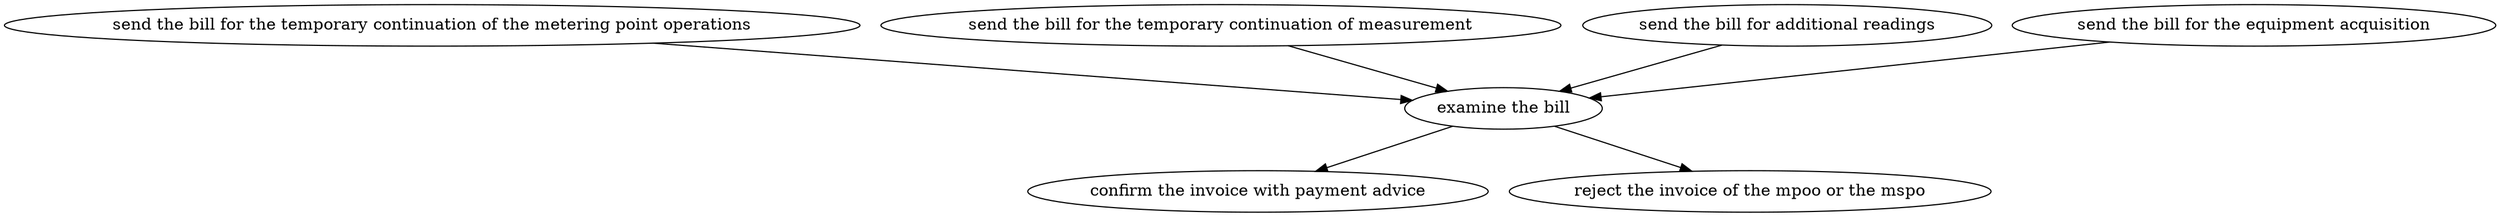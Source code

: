 strict digraph "doc-10.14" {
	graph [name="doc-10.14"];
	"send the bill for the temporary continuation of the metering point operations"	[attrs="{'type': 'Activity', 'label': 'send the bill for the temporary continuation of the metering point operations'}"];
	"examine the bill"	[attrs="{'type': 'Activity', 'label': 'examine the bill'}"];
	"send the bill for the temporary continuation of the metering point operations" -> "examine the bill"	[attrs="{'type': 'flow', 'label': 'flow'}"];
	"confirm the invoice with payment advice"	[attrs="{'type': 'Activity', 'label': 'confirm the invoice with payment advice'}"];
	"examine the bill" -> "confirm the invoice with payment advice"	[attrs="{'type': 'flow', 'label': 'flow'}"];
	"reject the invoice of the mpoo or the mspo"	[attrs="{'type': 'Activity', 'label': 'reject the invoice of the mpoo or the mspo'}"];
	"examine the bill" -> "reject the invoice of the mpoo or the mspo"	[attrs="{'type': 'flow', 'label': 'flow'}"];
	"send the bill for the temporary continuation of measurement"	[attrs="{'type': 'Activity', 'label': 'send the bill for the temporary continuation of measurement'}"];
	"send the bill for the temporary continuation of measurement" -> "examine the bill"	[attrs="{'type': 'flow', 'label': 'flow'}"];
	"send the bill for additional readings"	[attrs="{'type': 'Activity', 'label': 'send the bill for additional readings'}"];
	"send the bill for additional readings" -> "examine the bill"	[attrs="{'type': 'flow', 'label': 'flow'}"];
	"send the bill for the equipment acquisition"	[attrs="{'type': 'Activity', 'label': 'send the bill for the equipment acquisition'}"];
	"send the bill for the equipment acquisition" -> "examine the bill"	[attrs="{'type': 'flow', 'label': 'flow'}"];
}
